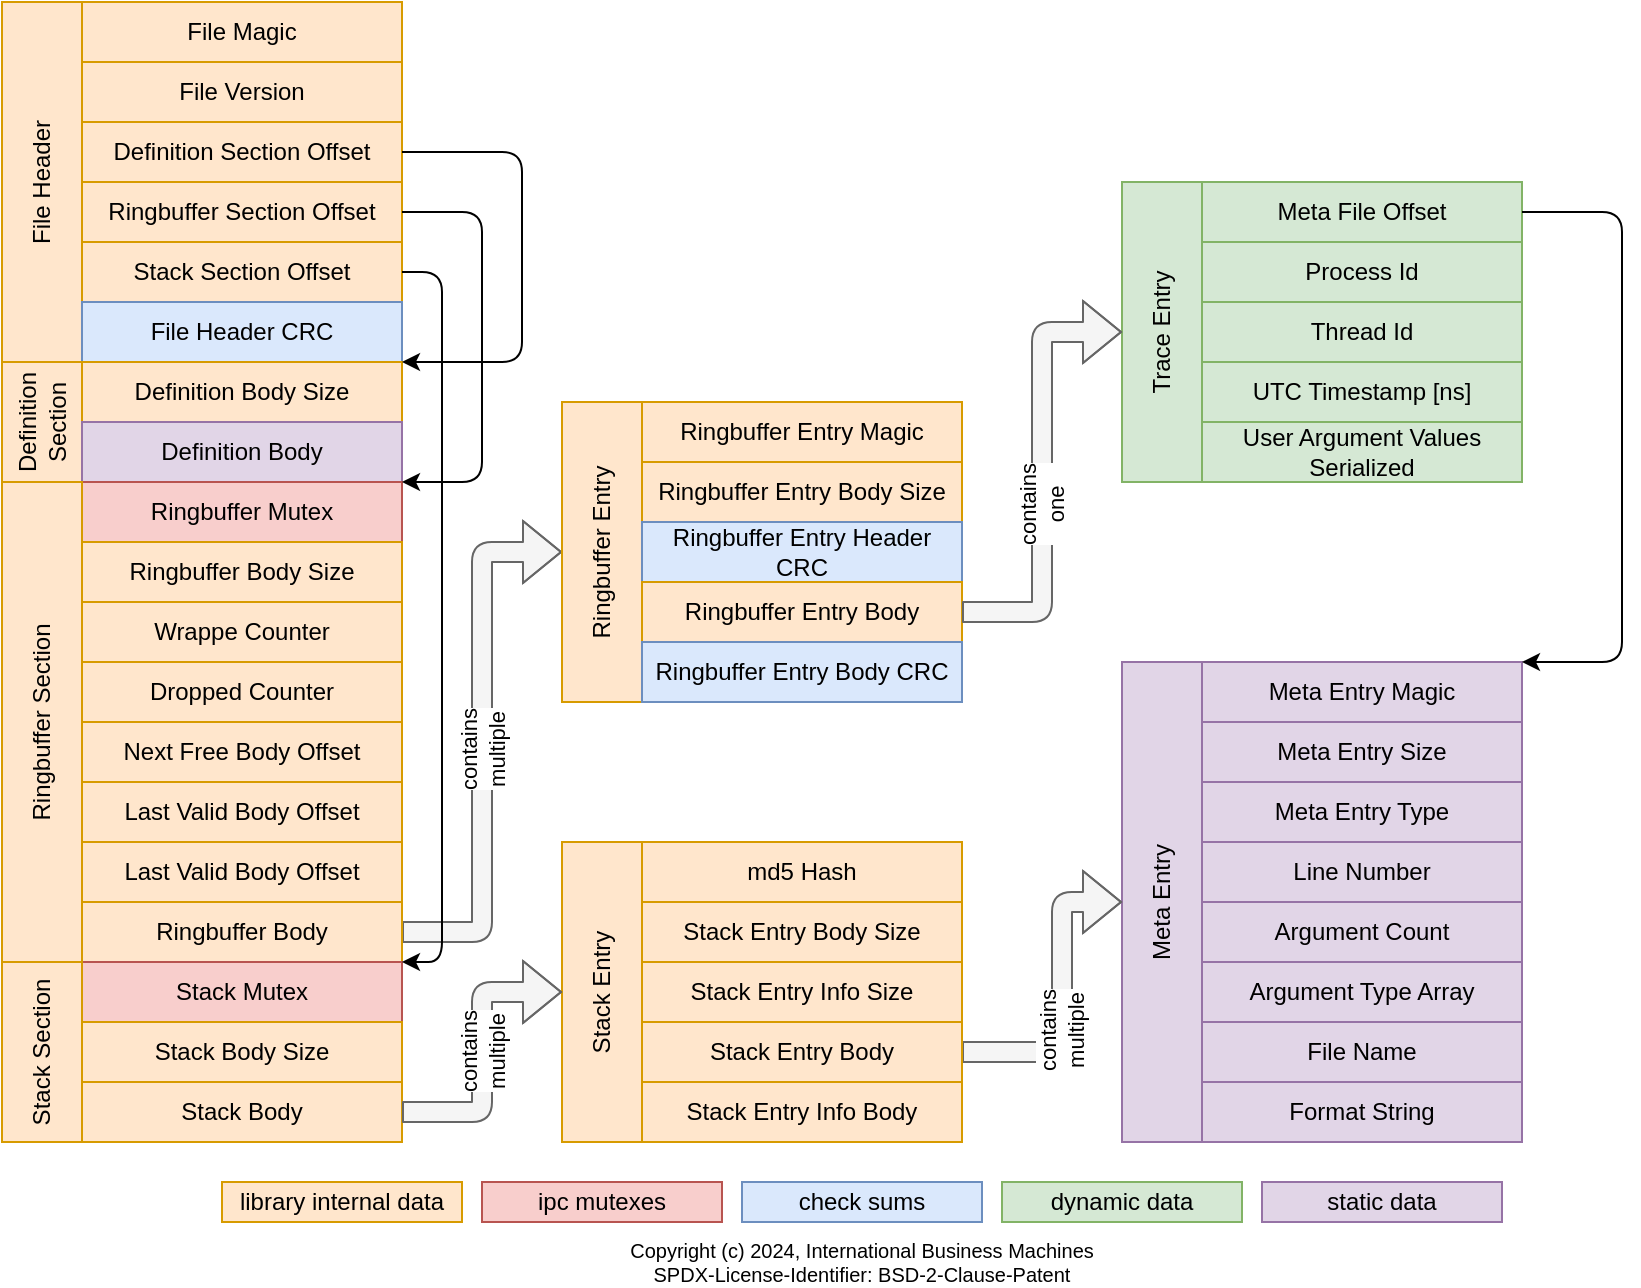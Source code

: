 <mxfile>
    <diagram id="639PCF9Emw0u_D9ccuQ9" name="Page-1">
        <mxGraphModel dx="1187" dy="597" grid="1" gridSize="10" guides="1" tooltips="1" connect="1" arrows="1" fold="1" page="1" pageScale="1" pageWidth="827" pageHeight="1169" background="#ffffff" math="0" shadow="0">
            <root>
                <mxCell id="0"/>
                <mxCell id="1" parent="0"/>
                <mxCell id="62" value="" style="shape=flexArrow;endArrow=classic;html=1;exitX=1;exitY=0.5;exitDx=0;exitDy=0;entryX=0.5;entryY=0;entryDx=0;entryDy=0;fillColor=#f5f5f5;strokeColor=#666666;" parent="1" source="21" target="48" edge="1">
                    <mxGeometry width="50" height="50" relative="1" as="geometry">
                        <mxPoint x="430" y="680" as="sourcePoint"/>
                        <mxPoint x="480" y="630" as="targetPoint"/>
                        <Array as="points">
                            <mxPoint x="400" y="505"/>
                            <mxPoint x="400" y="315"/>
                        </Array>
                    </mxGeometry>
                </mxCell>
                <mxCell id="66" value="contains&lt;br&gt;multiple" style="edgeLabel;html=1;align=center;verticalAlign=middle;resizable=0;points=[];rotation=-90;" parent="62" vertex="1" connectable="0">
                    <mxGeometry x="-0.031" y="3" relative="1" as="geometry">
                        <mxPoint x="3" as="offset"/>
                    </mxGeometry>
                </mxCell>
                <mxCell id="2" value="File Header" style="rounded=0;whiteSpace=wrap;html=1;rotation=-90;fillColor=#ffe6cc;strokeColor=#d79b00;" parent="1" vertex="1">
                    <mxGeometry x="90" y="110" width="180" height="40" as="geometry"/>
                </mxCell>
                <mxCell id="3" value="File Magic" style="rounded=0;whiteSpace=wrap;html=1;fillColor=#ffe6cc;strokeColor=#d79b00;" parent="1" vertex="1">
                    <mxGeometry x="200" y="40" width="160" height="30" as="geometry"/>
                </mxCell>
                <mxCell id="4" value="Definition Section Offset" style="rounded=0;whiteSpace=wrap;html=1;fillColor=#ffe6cc;strokeColor=#d79b00;" parent="1" vertex="1">
                    <mxGeometry x="200" y="100" width="160" height="30" as="geometry"/>
                </mxCell>
                <mxCell id="5" value="Ringbuffer Section Offset" style="rounded=0;whiteSpace=wrap;html=1;fillColor=#ffe6cc;strokeColor=#d79b00;" parent="1" vertex="1">
                    <mxGeometry x="200" y="130" width="160" height="30" as="geometry"/>
                </mxCell>
                <mxCell id="6" value="Stack Section Offset" style="rounded=0;whiteSpace=wrap;html=1;fillColor=#ffe6cc;strokeColor=#d79b00;" parent="1" vertex="1">
                    <mxGeometry x="200" y="160" width="160" height="30" as="geometry"/>
                </mxCell>
                <mxCell id="7" value="File Header CRC" style="rounded=0;whiteSpace=wrap;html=1;fillColor=#dae8fc;strokeColor=#6c8ebf;" parent="1" vertex="1">
                    <mxGeometry x="200" y="190" width="160" height="30" as="geometry"/>
                </mxCell>
                <mxCell id="8" value="Definition Section" style="rounded=0;whiteSpace=wrap;html=1;rotation=-90;fillColor=#ffe6cc;strokeColor=#d79b00;" parent="1" vertex="1">
                    <mxGeometry x="150" y="230" width="60" height="40" as="geometry"/>
                </mxCell>
                <mxCell id="9" value="Definition Body Size" style="rounded=0;whiteSpace=wrap;html=1;fillColor=#ffe6cc;strokeColor=#d79b00;" parent="1" vertex="1">
                    <mxGeometry x="200" y="220" width="160" height="30" as="geometry"/>
                </mxCell>
                <mxCell id="10" value="Definition Body" style="rounded=0;whiteSpace=wrap;html=1;fillColor=#e1d5e7;strokeColor=#9673a6;" parent="1" vertex="1">
                    <mxGeometry x="200" y="250" width="160" height="30" as="geometry"/>
                </mxCell>
                <mxCell id="12" value="Ringbuffer Mutex" style="rounded=0;whiteSpace=wrap;html=1;fillColor=#f8cecc;strokeColor=#b85450;" parent="1" vertex="1">
                    <mxGeometry x="200" y="280" width="160" height="30" as="geometry"/>
                </mxCell>
                <mxCell id="13" value="Ringbuffer Body Size" style="rounded=0;whiteSpace=wrap;html=1;fillColor=#ffe6cc;strokeColor=#d79b00;" parent="1" vertex="1">
                    <mxGeometry x="200" y="310" width="160" height="30" as="geometry"/>
                </mxCell>
                <mxCell id="14" value="Wrappe Counter" style="rounded=0;whiteSpace=wrap;html=1;fillColor=#ffe6cc;strokeColor=#d79b00;" parent="1" vertex="1">
                    <mxGeometry x="200" y="340" width="160" height="30" as="geometry"/>
                </mxCell>
                <mxCell id="16" value="Dropped Counter" style="rounded=0;whiteSpace=wrap;html=1;fillColor=#ffe6cc;strokeColor=#d79b00;" parent="1" vertex="1">
                    <mxGeometry x="200" y="370" width="160" height="30" as="geometry"/>
                </mxCell>
                <mxCell id="17" value="Next Free Body Offset" style="rounded=0;whiteSpace=wrap;html=1;fillColor=#ffe6cc;strokeColor=#d79b00;" parent="1" vertex="1">
                    <mxGeometry x="200" y="400" width="160" height="30" as="geometry"/>
                </mxCell>
                <mxCell id="18" value="Last Valid Body Offset" style="rounded=0;whiteSpace=wrap;html=1;fillColor=#ffe6cc;strokeColor=#d79b00;" parent="1" vertex="1">
                    <mxGeometry x="200" y="430" width="160" height="30" as="geometry"/>
                </mxCell>
                <mxCell id="19" value="Last Valid Body Offset" style="rounded=0;whiteSpace=wrap;html=1;fillColor=#ffe6cc;strokeColor=#d79b00;" parent="1" vertex="1">
                    <mxGeometry x="200" y="460" width="160" height="30" as="geometry"/>
                </mxCell>
                <mxCell id="20" value="Ringbuffer Section" style="rounded=0;whiteSpace=wrap;html=1;rotation=-90;fillColor=#ffe6cc;strokeColor=#d79b00;" parent="1" vertex="1">
                    <mxGeometry x="60" y="380" width="240" height="40" as="geometry"/>
                </mxCell>
                <mxCell id="21" value="Ringbuffer Body" style="rounded=0;whiteSpace=wrap;html=1;fillColor=#ffe6cc;strokeColor=#d79b00;" parent="1" vertex="1">
                    <mxGeometry x="200" y="490" width="160" height="30" as="geometry"/>
                </mxCell>
                <mxCell id="22" value="Stack Mutex" style="rounded=0;whiteSpace=wrap;html=1;fillColor=#f8cecc;strokeColor=#b85450;" parent="1" vertex="1">
                    <mxGeometry x="200" y="520" width="160" height="30" as="geometry"/>
                </mxCell>
                <mxCell id="23" value="Stack Body Size" style="rounded=0;whiteSpace=wrap;html=1;fillColor=#ffe6cc;strokeColor=#d79b00;" parent="1" vertex="1">
                    <mxGeometry x="200" y="550" width="160" height="30" as="geometry"/>
                </mxCell>
                <mxCell id="24" value="Stack Body" style="rounded=0;whiteSpace=wrap;html=1;fillColor=#ffe6cc;strokeColor=#d79b00;" parent="1" vertex="1">
                    <mxGeometry x="200" y="580" width="160" height="30" as="geometry"/>
                </mxCell>
                <mxCell id="29" value="Stack Section" style="rounded=0;whiteSpace=wrap;html=1;rotation=-90;fillColor=#ffe6cc;strokeColor=#d79b00;" parent="1" vertex="1">
                    <mxGeometry x="135" y="545" width="90" height="40" as="geometry"/>
                </mxCell>
                <mxCell id="31" value="" style="endArrow=classic;html=1;exitX=1;exitY=0.5;exitDx=0;exitDy=0;entryX=1;entryY=0;entryDx=0;entryDy=0;" parent="1" source="4" target="9" edge="1">
                    <mxGeometry width="50" height="50" relative="1" as="geometry">
                        <mxPoint x="480" y="310" as="sourcePoint"/>
                        <mxPoint x="400" y="280" as="targetPoint"/>
                        <Array as="points">
                            <mxPoint x="420" y="115"/>
                            <mxPoint x="420" y="220"/>
                        </Array>
                    </mxGeometry>
                </mxCell>
                <mxCell id="32" value="" style="endArrow=classic;html=1;exitX=1;exitY=0.5;exitDx=0;exitDy=0;entryX=1;entryY=0;entryDx=0;entryDy=0;" parent="1" source="5" target="12" edge="1">
                    <mxGeometry width="50" height="50" relative="1" as="geometry">
                        <mxPoint x="380" y="190.0" as="sourcePoint"/>
                        <mxPoint x="380" y="330.0" as="targetPoint"/>
                        <Array as="points">
                            <mxPoint x="400" y="145"/>
                            <mxPoint x="400" y="280"/>
                        </Array>
                    </mxGeometry>
                </mxCell>
                <mxCell id="33" value="" style="endArrow=classic;html=1;exitX=1;exitY=0.5;exitDx=0;exitDy=0;entryX=1;entryY=0;entryDx=0;entryDy=0;" parent="1" source="6" target="22" edge="1">
                    <mxGeometry width="50" height="50" relative="1" as="geometry">
                        <mxPoint x="540" y="440" as="sourcePoint"/>
                        <mxPoint x="590" y="390" as="targetPoint"/>
                        <Array as="points">
                            <mxPoint x="380" y="175"/>
                            <mxPoint x="380" y="520"/>
                        </Array>
                    </mxGeometry>
                </mxCell>
                <mxCell id="35" value="Stack Entry" style="rounded=0;whiteSpace=wrap;html=1;rotation=-90;fillColor=#ffe6cc;strokeColor=#d79b00;" parent="1" vertex="1">
                    <mxGeometry x="385" y="515" width="150" height="40" as="geometry"/>
                </mxCell>
                <mxCell id="36" value="md5 Hash" style="rounded=0;whiteSpace=wrap;html=1;fillColor=#ffe6cc;strokeColor=#d79b00;" parent="1" vertex="1">
                    <mxGeometry x="480" y="460" width="160" height="30" as="geometry"/>
                </mxCell>
                <mxCell id="37" value="Stack Entry Body Size" style="rounded=0;whiteSpace=wrap;html=1;fillColor=#ffe6cc;strokeColor=#d79b00;" parent="1" vertex="1">
                    <mxGeometry x="480" y="490" width="160" height="30" as="geometry"/>
                </mxCell>
                <mxCell id="38" value="Stack Entry Info Body" style="rounded=0;whiteSpace=wrap;html=1;fillColor=#ffe6cc;strokeColor=#d79b00;" parent="1" vertex="1">
                    <mxGeometry x="480" y="580" width="160" height="30" as="geometry"/>
                </mxCell>
                <mxCell id="39" value="Meta Entry" style="rounded=0;whiteSpace=wrap;html=1;rotation=-90;fillColor=#e1d5e7;strokeColor=#9673a6;" parent="1" vertex="1">
                    <mxGeometry x="620" y="470" width="240" height="40" as="geometry"/>
                </mxCell>
                <mxCell id="40" value="Meta Entry Magic" style="rounded=0;whiteSpace=wrap;html=1;fillColor=#e1d5e7;strokeColor=#9673a6;" parent="1" vertex="1">
                    <mxGeometry x="760" y="370" width="160" height="30" as="geometry"/>
                </mxCell>
                <mxCell id="41" value="Meta Entry Size" style="rounded=0;whiteSpace=wrap;html=1;fillColor=#e1d5e7;strokeColor=#9673a6;" parent="1" vertex="1">
                    <mxGeometry x="760" y="400" width="160" height="30" as="geometry"/>
                </mxCell>
                <mxCell id="42" value="Meta Entry Type" style="rounded=0;whiteSpace=wrap;html=1;fillColor=#e1d5e7;strokeColor=#9673a6;" parent="1" vertex="1">
                    <mxGeometry x="760" y="430" width="160" height="30" as="geometry"/>
                </mxCell>
                <mxCell id="43" value="Line Number" style="rounded=0;whiteSpace=wrap;html=1;fillColor=#e1d5e7;strokeColor=#9673a6;" parent="1" vertex="1">
                    <mxGeometry x="760" y="460" width="160" height="30" as="geometry"/>
                </mxCell>
                <mxCell id="44" value="Argument Count" style="rounded=0;whiteSpace=wrap;html=1;fillColor=#e1d5e7;strokeColor=#9673a6;" parent="1" vertex="1">
                    <mxGeometry x="760" y="490" width="160" height="30" as="geometry"/>
                </mxCell>
                <mxCell id="45" value="Argument Type Array" style="rounded=0;whiteSpace=wrap;html=1;fillColor=#e1d5e7;strokeColor=#9673a6;" parent="1" vertex="1">
                    <mxGeometry x="760" y="520" width="160" height="30" as="geometry"/>
                </mxCell>
                <mxCell id="46" value="File Name" style="rounded=0;whiteSpace=wrap;html=1;fillColor=#e1d5e7;strokeColor=#9673a6;" parent="1" vertex="1">
                    <mxGeometry x="760" y="550" width="160" height="30" as="geometry"/>
                </mxCell>
                <mxCell id="47" value="Format String" style="rounded=0;whiteSpace=wrap;html=1;fillColor=#e1d5e7;strokeColor=#9673a6;" parent="1" vertex="1">
                    <mxGeometry x="760" y="580" width="160" height="30" as="geometry"/>
                </mxCell>
                <mxCell id="48" value="Ringbuffer Entry" style="rounded=0;whiteSpace=wrap;html=1;rotation=-90;fillColor=#ffe6cc;strokeColor=#d79b00;" parent="1" vertex="1">
                    <mxGeometry x="385" y="295" width="150" height="40" as="geometry"/>
                </mxCell>
                <mxCell id="49" value="Ringbuffer Entry Magic" style="rounded=0;whiteSpace=wrap;html=1;fillColor=#ffe6cc;strokeColor=#d79b00;" parent="1" vertex="1">
                    <mxGeometry x="480" y="240" width="160" height="30" as="geometry"/>
                </mxCell>
                <mxCell id="50" value="Ringbuffer Entry Body Size" style="rounded=0;whiteSpace=wrap;html=1;fillColor=#ffe6cc;strokeColor=#d79b00;" parent="1" vertex="1">
                    <mxGeometry x="480" y="270" width="160" height="30" as="geometry"/>
                </mxCell>
                <mxCell id="51" value="Ringbuffer Entry Header CRC" style="rounded=0;whiteSpace=wrap;html=1;fillColor=#dae8fc;strokeColor=#6c8ebf;" parent="1" vertex="1">
                    <mxGeometry x="480" y="300" width="160" height="30" as="geometry"/>
                </mxCell>
                <mxCell id="53" value="Ringbuffer Entry Body" style="rounded=0;whiteSpace=wrap;html=1;fillColor=#ffe6cc;strokeColor=#d79b00;" parent="1" vertex="1">
                    <mxGeometry x="480" y="330" width="160" height="30" as="geometry"/>
                </mxCell>
                <mxCell id="54" value="Ringbuffer Entry Body CRC" style="rounded=0;whiteSpace=wrap;html=1;fillColor=#dae8fc;strokeColor=#6c8ebf;" parent="1" vertex="1">
                    <mxGeometry x="480" y="360" width="160" height="30" as="geometry"/>
                </mxCell>
                <mxCell id="55" value="Trace Entry" style="rounded=0;whiteSpace=wrap;html=1;rotation=-90;fillColor=#d5e8d4;strokeColor=#82b366;" parent="1" vertex="1">
                    <mxGeometry x="665" y="185" width="150" height="40" as="geometry"/>
                </mxCell>
                <mxCell id="57" value="Process Id" style="rounded=0;whiteSpace=wrap;html=1;fillColor=#d5e8d4;strokeColor=#82b366;" parent="1" vertex="1">
                    <mxGeometry x="760" y="160" width="160" height="30" as="geometry"/>
                </mxCell>
                <mxCell id="58" value="Thread Id" style="rounded=0;whiteSpace=wrap;html=1;fillColor=#d5e8d4;strokeColor=#82b366;" parent="1" vertex="1">
                    <mxGeometry x="760" y="190" width="160" height="30" as="geometry"/>
                </mxCell>
                <mxCell id="59" value="UTC Timestamp [ns]" style="rounded=0;whiteSpace=wrap;html=1;fillColor=#d5e8d4;strokeColor=#82b366;" parent="1" vertex="1">
                    <mxGeometry x="760" y="220" width="160" height="30" as="geometry"/>
                </mxCell>
                <mxCell id="60" value="User Argument Values Serialized" style="rounded=0;whiteSpace=wrap;html=1;fillColor=#d5e8d4;strokeColor=#82b366;" parent="1" vertex="1">
                    <mxGeometry x="760" y="250" width="160" height="30" as="geometry"/>
                </mxCell>
                <mxCell id="63" value="" style="shape=flexArrow;endArrow=classic;html=1;exitX=1;exitY=0.5;exitDx=0;exitDy=0;fillColor=#f5f5f5;strokeColor=#666666;" parent="1" source="53" target="55" edge="1">
                    <mxGeometry width="50" height="50" relative="1" as="geometry">
                        <mxPoint x="720" y="360" as="sourcePoint"/>
                        <mxPoint x="770" y="310" as="targetPoint"/>
                        <Array as="points">
                            <mxPoint x="680" y="345"/>
                            <mxPoint x="680" y="205"/>
                        </Array>
                    </mxGeometry>
                </mxCell>
                <mxCell id="69" value="contains&lt;br&gt;one" style="edgeLabel;html=1;align=center;verticalAlign=middle;resizable=0;points=[];rotation=-90;" parent="63" vertex="1" connectable="0">
                    <mxGeometry x="-0.157" y="2" relative="1" as="geometry">
                        <mxPoint x="2" y="-1" as="offset"/>
                    </mxGeometry>
                </mxCell>
                <mxCell id="64" value="" style="shape=flexArrow;endArrow=classic;html=1;exitX=1;exitY=0.5;exitDx=0;exitDy=0;entryX=0.5;entryY=0;entryDx=0;entryDy=0;fillColor=#f5f5f5;strokeColor=#666666;" parent="1" source="24" target="35" edge="1">
                    <mxGeometry width="50" height="50" relative="1" as="geometry">
                        <mxPoint x="440" y="930" as="sourcePoint"/>
                        <mxPoint x="490" y="880" as="targetPoint"/>
                        <Array as="points">
                            <mxPoint x="400" y="595"/>
                            <mxPoint x="400" y="535"/>
                        </Array>
                    </mxGeometry>
                </mxCell>
                <mxCell id="67" value="contains&lt;br style=&quot;border-color: var(--border-color);&quot;&gt;multiple" style="edgeLabel;html=1;align=center;verticalAlign=middle;resizable=0;points=[];rotation=-90;" parent="64" vertex="1" connectable="0">
                    <mxGeometry x="0.215" y="1" relative="1" as="geometry">
                        <mxPoint x="1" y="15" as="offset"/>
                    </mxGeometry>
                </mxCell>
                <mxCell id="65" value="" style="shape=flexArrow;endArrow=classic;html=1;exitX=1;exitY=0.5;exitDx=0;exitDy=0;entryX=0.5;entryY=0;entryDx=0;entryDy=0;fillColor=#f5f5f5;strokeColor=#666666;" parent="1" source="71" target="39" edge="1">
                    <mxGeometry width="50" height="50" relative="1" as="geometry">
                        <mxPoint x="700" y="590" as="sourcePoint"/>
                        <mxPoint x="750" y="540" as="targetPoint"/>
                        <Array as="points">
                            <mxPoint x="690" y="565"/>
                            <mxPoint x="690" y="490"/>
                        </Array>
                    </mxGeometry>
                </mxCell>
                <mxCell id="68" value="contains&lt;br style=&quot;border-color: var(--border-color);&quot;&gt;multiple" style="edgeLabel;html=1;align=center;verticalAlign=middle;resizable=0;points=[];rotation=-90;" parent="65" vertex="1" connectable="0">
                    <mxGeometry x="-0.026" y="-2" relative="1" as="geometry">
                        <mxPoint x="-2" y="15" as="offset"/>
                    </mxGeometry>
                </mxCell>
                <mxCell id="71" value="Stack Entry Body" style="rounded=0;whiteSpace=wrap;html=1;fillColor=#ffe6cc;strokeColor=#d79b00;" parent="1" vertex="1">
                    <mxGeometry x="480" y="550" width="160" height="30" as="geometry"/>
                </mxCell>
                <mxCell id="72" value="Stack Entry Info Size" style="rounded=0;whiteSpace=wrap;html=1;fillColor=#ffe6cc;strokeColor=#d79b00;" parent="1" vertex="1">
                    <mxGeometry x="480" y="520" width="160" height="30" as="geometry"/>
                </mxCell>
                <mxCell id="73" value="Meta File Offset" style="rounded=0;whiteSpace=wrap;html=1;fillColor=#d5e8d4;strokeColor=#82b366;" parent="1" vertex="1">
                    <mxGeometry x="760" y="130" width="160" height="30" as="geometry"/>
                </mxCell>
                <mxCell id="79" style="edgeStyle=none;html=1;entryX=1;entryY=0;entryDx=0;entryDy=0;exitX=1;exitY=0.5;exitDx=0;exitDy=0;" parent="1" source="73" target="40" edge="1">
                    <mxGeometry relative="1" as="geometry">
                        <Array as="points">
                            <mxPoint x="970" y="145"/>
                            <mxPoint x="970" y="370"/>
                        </Array>
                        <mxPoint x="920" y="360" as="targetPoint"/>
                        <mxPoint x="970" y="140" as="sourcePoint"/>
                    </mxGeometry>
                </mxCell>
                <mxCell id="80" value="File Version" style="rounded=0;whiteSpace=wrap;html=1;fillColor=#ffe6cc;strokeColor=#d79b00;" parent="1" vertex="1">
                    <mxGeometry x="200" y="70" width="160" height="30" as="geometry"/>
                </mxCell>
                <mxCell id="81" value="library internal data" style="rounded=0;whiteSpace=wrap;html=1;fillColor=#ffe6cc;strokeColor=#d79b00;" parent="1" vertex="1">
                    <mxGeometry x="270" y="630" width="120" height="20" as="geometry"/>
                </mxCell>
                <mxCell id="82" value="check sums" style="rounded=0;whiteSpace=wrap;html=1;fillColor=#dae8fc;strokeColor=#6c8ebf;" parent="1" vertex="1">
                    <mxGeometry x="530" y="630" width="120" height="20" as="geometry"/>
                </mxCell>
                <mxCell id="83" value="ipc mutexes" style="rounded=0;whiteSpace=wrap;html=1;fillColor=#f8cecc;strokeColor=#b85450;" parent="1" vertex="1">
                    <mxGeometry x="400" y="630" width="120" height="20" as="geometry"/>
                </mxCell>
                <mxCell id="84" value="static data" style="rounded=0;whiteSpace=wrap;html=1;fillColor=#e1d5e7;strokeColor=#9673a6;" parent="1" vertex="1">
                    <mxGeometry x="790" y="630" width="120" height="20" as="geometry"/>
                </mxCell>
                <mxCell id="85" value="dynamic data" style="rounded=0;whiteSpace=wrap;html=1;fillColor=#d5e8d4;strokeColor=#82b366;" parent="1" vertex="1">
                    <mxGeometry x="660" y="630" width="120" height="20" as="geometry"/>
                </mxCell>
                <mxCell id="86" value="Copyright (c) 2024, International Business Machines&lt;br style=&quot;font-size: 10px;&quot;&gt;SPDX-License-Identifier: BSD-2-Clause-Patent" style="rounded=1;whiteSpace=wrap;html=1;fontSize=10;fontColor=default;fillColor=none;strokeColor=none;" vertex="1" parent="1">
                    <mxGeometry x="470" y="660" width="240" height="20" as="geometry"/>
                </mxCell>
            </root>
        </mxGraphModel>
    </diagram>
</mxfile>